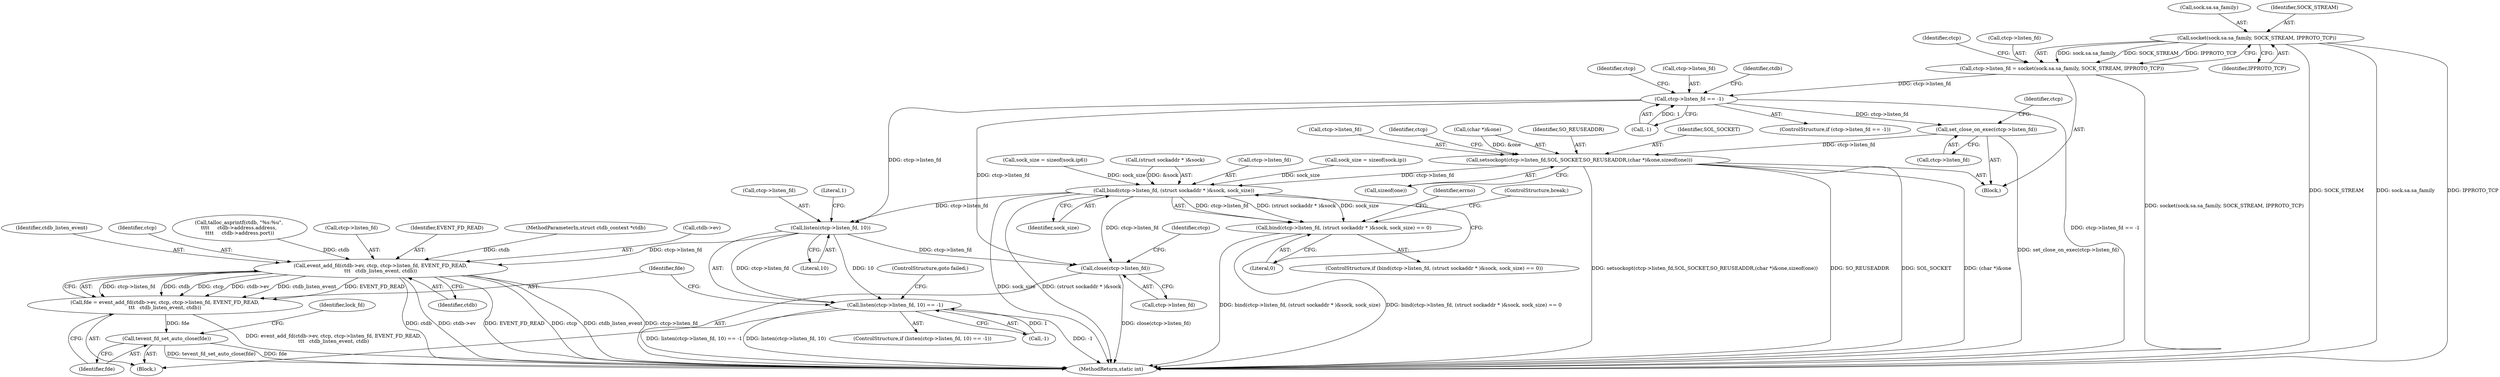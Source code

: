 digraph "0_samba_b9b9f6738fba5c32e87cb9c36b358355b444fb9b@API" {
"1000310" [label="(Call,socket(sock.sa.sa_family, SOCK_STREAM, IPPROTO_TCP))"];
"1000306" [label="(Call,ctcp->listen_fd = socket(sock.sa.sa_family, SOCK_STREAM, IPPROTO_TCP))"];
"1000319" [label="(Call,ctcp->listen_fd == -1)"];
"1000330" [label="(Call,set_close_on_exec(ctcp->listen_fd))"];
"1000334" [label="(Call,setsockopt(ctcp->listen_fd,SOL_SOCKET,SO_REUSEADDR,(char *)&one,sizeof(one)))"];
"1000348" [label="(Call,bind(ctcp->listen_fd, (struct sockaddr * )&sock, sock_size))"];
"1000347" [label="(Call,bind(ctcp->listen_fd, (struct sockaddr * )&sock, sock_size) == 0)"];
"1000459" [label="(Call,listen(ctcp->listen_fd, 10))"];
"1000458" [label="(Call,listen(ctcp->listen_fd, 10) == -1)"];
"1000470" [label="(Call,event_add_fd(ctdb->ev, ctcp, ctcp->listen_fd, EVENT_FD_READ,\n\t\t\t   ctdb_listen_event, ctdb))"];
"1000468" [label="(Call,fde = event_add_fd(ctdb->ev, ctcp, ctcp->listen_fd, EVENT_FD_READ,\n\t\t\t   ctdb_listen_event, ctdb))"];
"1000481" [label="(Call,tevent_fd_set_auto_close(fde))"];
"1000490" [label="(Call,close(ctcp->listen_fd))"];
"1000103" [label="(MethodParameterIn,struct ctdb_context *ctdb)"];
"1000359" [label="(ControlStructure,break;)"];
"1000306" [label="(Call,ctcp->listen_fd = socket(sock.sa.sa_family, SOCK_STREAM, IPPROTO_TCP))"];
"1000310" [label="(Call,socket(sock.sa.sa_family, SOCK_STREAM, IPPROTO_TCP))"];
"1000484" [label="(Identifier,lock_fd)"];
"1000496" [label="(Identifier,ctcp)"];
"1000104" [label="(Block,)"];
"1000318" [label="(ControlStructure,if (ctcp->listen_fd == -1))"];
"1000490" [label="(Call,close(ctcp->listen_fd))"];
"1000350" [label="(Identifier,ctcp)"];
"1000290" [label="(Call,sock_size = sizeof(sock.ip6))"];
"1000470" [label="(Call,event_add_fd(ctdb->ev, ctcp, ctcp->listen_fd, EVENT_FD_READ,\n\t\t\t   ctdb_listen_event, ctdb))"];
"1000334" [label="(Call,setsockopt(ctcp->listen_fd,SOL_SOCKET,SO_REUSEADDR,(char *)&one,sizeof(one)))"];
"1000340" [label="(Call,(char *)&one)"];
"1000471" [label="(Call,ctdb->ev)"];
"1000352" [label="(Call,(struct sockaddr * )&sock)"];
"1000327" [label="(Identifier,ctdb)"];
"1000344" [label="(Call,sizeof(one))"];
"1000311" [label="(Call,sock.sa.sa_family)"];
"1000479" [label="(Identifier,ctdb_listen_event)"];
"1000336" [label="(Identifier,ctcp)"];
"1000357" [label="(Literal,0)"];
"1000465" [label="(Literal,1)"];
"1000321" [label="(Identifier,ctcp)"];
"1000464" [label="(Call,-1)"];
"1000468" [label="(Call,fde = event_add_fd(ctdb->ev, ctcp, ctcp->listen_fd, EVENT_FD_READ,\n\t\t\t   ctdb_listen_event, ctdb))"];
"1000356" [label="(Identifier,sock_size)"];
"1000362" [label="(Identifier,errno)"];
"1000349" [label="(Call,ctcp->listen_fd)"];
"1000474" [label="(Identifier,ctcp)"];
"1000347" [label="(Call,bind(ctcp->listen_fd, (struct sockaddr * )&sock, sock_size) == 0)"];
"1000339" [label="(Identifier,SO_REUSEADDR)"];
"1000460" [label="(Call,ctcp->listen_fd)"];
"1000414" [label="(Call,talloc_asprintf(ctdb, \"%s:%u\", \n\t\t\t\t     ctdb->address.address, \n\t\t\t\t     ctdb->address.port))"];
"1000317" [label="(Identifier,IPPROTO_TCP)"];
"1000319" [label="(Call,ctcp->listen_fd == -1)"];
"1000467" [label="(ControlStructure,goto failed;)"];
"1000338" [label="(Identifier,SOL_SOCKET)"];
"1000332" [label="(Identifier,ctcp)"];
"1000209" [label="(Block,)"];
"1000481" [label="(Call,tevent_fd_set_auto_close(fde))"];
"1000331" [label="(Call,ctcp->listen_fd)"];
"1000482" [label="(Identifier,fde)"];
"1000316" [label="(Identifier,SOCK_STREAM)"];
"1000458" [label="(Call,listen(ctcp->listen_fd, 10) == -1)"];
"1000475" [label="(Call,ctcp->listen_fd)"];
"1000335" [label="(Call,ctcp->listen_fd)"];
"1000266" [label="(Call,sock_size = sizeof(sock.ip))"];
"1000348" [label="(Call,bind(ctcp->listen_fd, (struct sockaddr * )&sock, sock_size))"];
"1000457" [label="(ControlStructure,if (listen(ctcp->listen_fd, 10) == -1))"];
"1000503" [label="(MethodReturn,static int)"];
"1000469" [label="(Identifier,fde)"];
"1000320" [label="(Call,ctcp->listen_fd)"];
"1000480" [label="(Identifier,ctdb)"];
"1000330" [label="(Call,set_close_on_exec(ctcp->listen_fd))"];
"1000459" [label="(Call,listen(ctcp->listen_fd, 10))"];
"1000323" [label="(Call,-1)"];
"1000463" [label="(Literal,10)"];
"1000478" [label="(Identifier,EVENT_FD_READ)"];
"1000346" [label="(ControlStructure,if (bind(ctcp->listen_fd, (struct sockaddr * )&sock, sock_size) == 0))"];
"1000307" [label="(Call,ctcp->listen_fd)"];
"1000491" [label="(Call,ctcp->listen_fd)"];
"1000310" -> "1000306"  [label="AST: "];
"1000310" -> "1000317"  [label="CFG: "];
"1000311" -> "1000310"  [label="AST: "];
"1000316" -> "1000310"  [label="AST: "];
"1000317" -> "1000310"  [label="AST: "];
"1000306" -> "1000310"  [label="CFG: "];
"1000310" -> "1000503"  [label="DDG: SOCK_STREAM"];
"1000310" -> "1000503"  [label="DDG: sock.sa.sa_family"];
"1000310" -> "1000503"  [label="DDG: IPPROTO_TCP"];
"1000310" -> "1000306"  [label="DDG: sock.sa.sa_family"];
"1000310" -> "1000306"  [label="DDG: SOCK_STREAM"];
"1000310" -> "1000306"  [label="DDG: IPPROTO_TCP"];
"1000306" -> "1000209"  [label="AST: "];
"1000307" -> "1000306"  [label="AST: "];
"1000321" -> "1000306"  [label="CFG: "];
"1000306" -> "1000503"  [label="DDG: socket(sock.sa.sa_family, SOCK_STREAM, IPPROTO_TCP)"];
"1000306" -> "1000319"  [label="DDG: ctcp->listen_fd"];
"1000319" -> "1000318"  [label="AST: "];
"1000319" -> "1000323"  [label="CFG: "];
"1000320" -> "1000319"  [label="AST: "];
"1000323" -> "1000319"  [label="AST: "];
"1000327" -> "1000319"  [label="CFG: "];
"1000332" -> "1000319"  [label="CFG: "];
"1000319" -> "1000503"  [label="DDG: ctcp->listen_fd == -1"];
"1000323" -> "1000319"  [label="DDG: 1"];
"1000319" -> "1000330"  [label="DDG: ctcp->listen_fd"];
"1000319" -> "1000459"  [label="DDG: ctcp->listen_fd"];
"1000319" -> "1000490"  [label="DDG: ctcp->listen_fd"];
"1000330" -> "1000209"  [label="AST: "];
"1000330" -> "1000331"  [label="CFG: "];
"1000331" -> "1000330"  [label="AST: "];
"1000336" -> "1000330"  [label="CFG: "];
"1000330" -> "1000503"  [label="DDG: set_close_on_exec(ctcp->listen_fd)"];
"1000330" -> "1000334"  [label="DDG: ctcp->listen_fd"];
"1000334" -> "1000209"  [label="AST: "];
"1000334" -> "1000344"  [label="CFG: "];
"1000335" -> "1000334"  [label="AST: "];
"1000338" -> "1000334"  [label="AST: "];
"1000339" -> "1000334"  [label="AST: "];
"1000340" -> "1000334"  [label="AST: "];
"1000344" -> "1000334"  [label="AST: "];
"1000350" -> "1000334"  [label="CFG: "];
"1000334" -> "1000503"  [label="DDG: setsockopt(ctcp->listen_fd,SOL_SOCKET,SO_REUSEADDR,(char *)&one,sizeof(one))"];
"1000334" -> "1000503"  [label="DDG: SO_REUSEADDR"];
"1000334" -> "1000503"  [label="DDG: SOL_SOCKET"];
"1000334" -> "1000503"  [label="DDG: (char *)&one"];
"1000340" -> "1000334"  [label="DDG: &one"];
"1000334" -> "1000348"  [label="DDG: ctcp->listen_fd"];
"1000348" -> "1000347"  [label="AST: "];
"1000348" -> "1000356"  [label="CFG: "];
"1000349" -> "1000348"  [label="AST: "];
"1000352" -> "1000348"  [label="AST: "];
"1000356" -> "1000348"  [label="AST: "];
"1000357" -> "1000348"  [label="CFG: "];
"1000348" -> "1000503"  [label="DDG: sock_size"];
"1000348" -> "1000503"  [label="DDG: (struct sockaddr * )&sock"];
"1000348" -> "1000347"  [label="DDG: ctcp->listen_fd"];
"1000348" -> "1000347"  [label="DDG: (struct sockaddr * )&sock"];
"1000348" -> "1000347"  [label="DDG: sock_size"];
"1000352" -> "1000348"  [label="DDG: &sock"];
"1000290" -> "1000348"  [label="DDG: sock_size"];
"1000266" -> "1000348"  [label="DDG: sock_size"];
"1000348" -> "1000459"  [label="DDG: ctcp->listen_fd"];
"1000348" -> "1000490"  [label="DDG: ctcp->listen_fd"];
"1000347" -> "1000346"  [label="AST: "];
"1000347" -> "1000357"  [label="CFG: "];
"1000357" -> "1000347"  [label="AST: "];
"1000359" -> "1000347"  [label="CFG: "];
"1000362" -> "1000347"  [label="CFG: "];
"1000347" -> "1000503"  [label="DDG: bind(ctcp->listen_fd, (struct sockaddr * )&sock, sock_size)"];
"1000347" -> "1000503"  [label="DDG: bind(ctcp->listen_fd, (struct sockaddr * )&sock, sock_size) == 0"];
"1000459" -> "1000458"  [label="AST: "];
"1000459" -> "1000463"  [label="CFG: "];
"1000460" -> "1000459"  [label="AST: "];
"1000463" -> "1000459"  [label="AST: "];
"1000465" -> "1000459"  [label="CFG: "];
"1000459" -> "1000458"  [label="DDG: ctcp->listen_fd"];
"1000459" -> "1000458"  [label="DDG: 10"];
"1000459" -> "1000470"  [label="DDG: ctcp->listen_fd"];
"1000459" -> "1000490"  [label="DDG: ctcp->listen_fd"];
"1000458" -> "1000457"  [label="AST: "];
"1000458" -> "1000464"  [label="CFG: "];
"1000464" -> "1000458"  [label="AST: "];
"1000467" -> "1000458"  [label="CFG: "];
"1000469" -> "1000458"  [label="CFG: "];
"1000458" -> "1000503"  [label="DDG: listen(ctcp->listen_fd, 10)"];
"1000458" -> "1000503"  [label="DDG: -1"];
"1000458" -> "1000503"  [label="DDG: listen(ctcp->listen_fd, 10) == -1"];
"1000464" -> "1000458"  [label="DDG: 1"];
"1000470" -> "1000468"  [label="AST: "];
"1000470" -> "1000480"  [label="CFG: "];
"1000471" -> "1000470"  [label="AST: "];
"1000474" -> "1000470"  [label="AST: "];
"1000475" -> "1000470"  [label="AST: "];
"1000478" -> "1000470"  [label="AST: "];
"1000479" -> "1000470"  [label="AST: "];
"1000480" -> "1000470"  [label="AST: "];
"1000468" -> "1000470"  [label="CFG: "];
"1000470" -> "1000503"  [label="DDG: ctcp"];
"1000470" -> "1000503"  [label="DDG: ctdb_listen_event"];
"1000470" -> "1000503"  [label="DDG: ctcp->listen_fd"];
"1000470" -> "1000503"  [label="DDG: ctdb"];
"1000470" -> "1000503"  [label="DDG: ctdb->ev"];
"1000470" -> "1000503"  [label="DDG: EVENT_FD_READ"];
"1000470" -> "1000468"  [label="DDG: ctcp->listen_fd"];
"1000470" -> "1000468"  [label="DDG: ctdb"];
"1000470" -> "1000468"  [label="DDG: ctcp"];
"1000470" -> "1000468"  [label="DDG: ctdb->ev"];
"1000470" -> "1000468"  [label="DDG: ctdb_listen_event"];
"1000470" -> "1000468"  [label="DDG: EVENT_FD_READ"];
"1000414" -> "1000470"  [label="DDG: ctdb"];
"1000103" -> "1000470"  [label="DDG: ctdb"];
"1000468" -> "1000104"  [label="AST: "];
"1000469" -> "1000468"  [label="AST: "];
"1000482" -> "1000468"  [label="CFG: "];
"1000468" -> "1000503"  [label="DDG: event_add_fd(ctdb->ev, ctcp, ctcp->listen_fd, EVENT_FD_READ,\n\t\t\t   ctdb_listen_event, ctdb)"];
"1000468" -> "1000481"  [label="DDG: fde"];
"1000481" -> "1000104"  [label="AST: "];
"1000481" -> "1000482"  [label="CFG: "];
"1000482" -> "1000481"  [label="AST: "];
"1000484" -> "1000481"  [label="CFG: "];
"1000481" -> "1000503"  [label="DDG: tevent_fd_set_auto_close(fde)"];
"1000481" -> "1000503"  [label="DDG: fde"];
"1000490" -> "1000104"  [label="AST: "];
"1000490" -> "1000491"  [label="CFG: "];
"1000491" -> "1000490"  [label="AST: "];
"1000496" -> "1000490"  [label="CFG: "];
"1000490" -> "1000503"  [label="DDG: close(ctcp->listen_fd)"];
}
